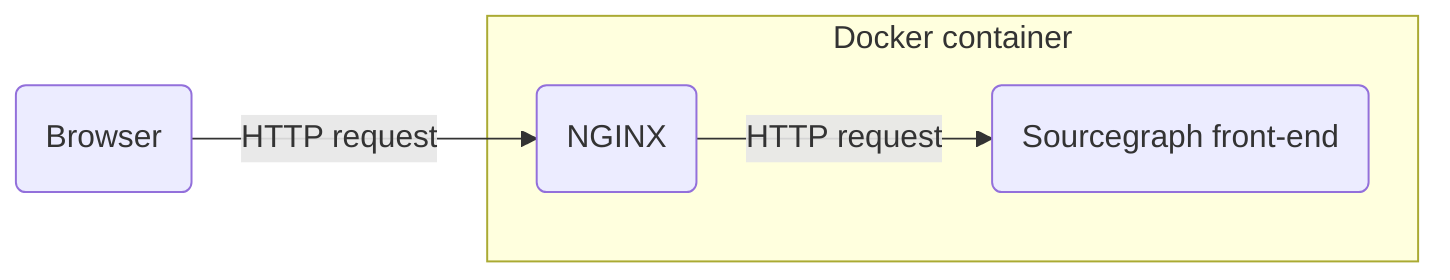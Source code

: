 %% NGINX and Sourcegraph server docker architecture

graph LR
A(Browser)
B(NGINX)
C(Sourcegraph front-end)

A-->|HTTP request|B
subgraph Docker container
B-->|HTTP request|C
end